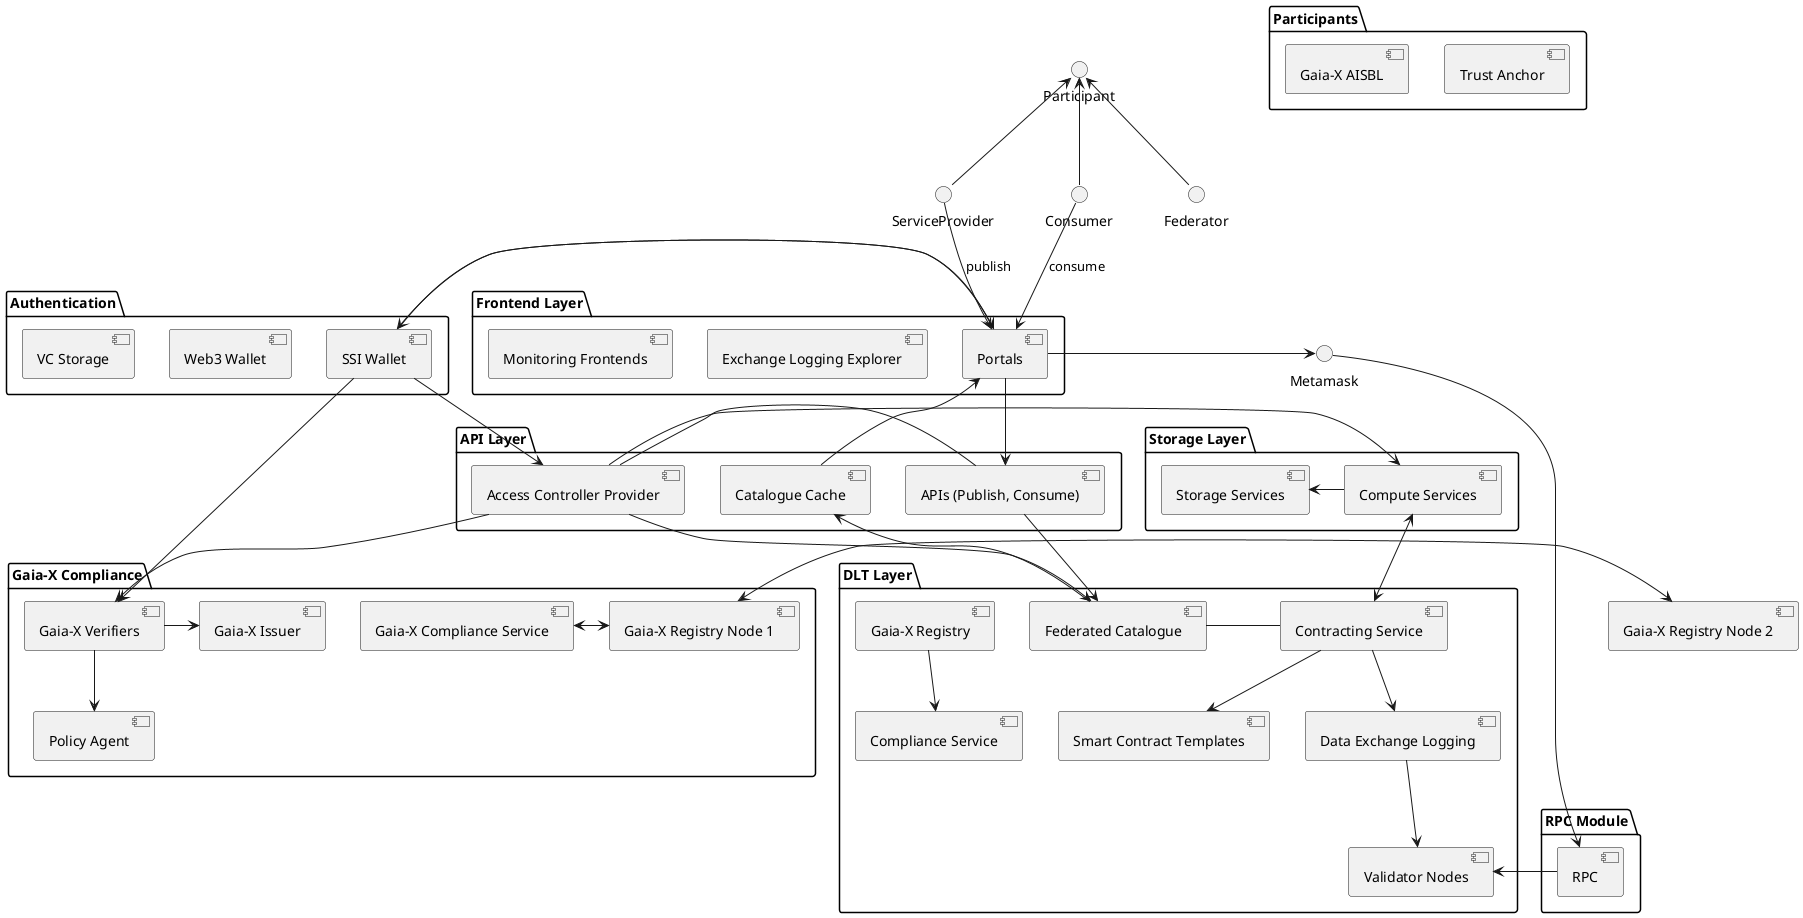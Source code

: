 @startuml
top to bottom direction

Participant <-- ServiceProvider
Participant <-- Consumer
Participant <-- Federator

package "Participants" {
  [Trust Anchor]
  [Gaia-X AISBL]
}
package "Frontend Layer" {
  [Portals]
  [Exchange Logging Explorer]
  [Monitoring Frontends]
}
package "RPC Module" {
  [RPC]
}
package "Authentication" {
  [SSI Wallet]
  [Web3 Wallet]
  [VC Storage]
}
package "API Layer" {
  [APIs (Publish, Consume)] - [Access Controller Provider]
  [Catalogue Cache]
}
package "Storage Layer" {
  [Storage Services] <- [Compute Services]

}
package "DLT Layer" {
  [Contracting Service] - [Federated Catalogue]
  [Contracting Service]-->[Data Exchange Logging]
  [Data Exchange Logging] --> [Validator Nodes]
  [Contracting Service] --> [Smart Contract Templates]
  [Gaia-X Registry] --> [Compliance Service]
  [Federated Catalogue]
}
package "Gaia-X Compliance" {
  [Gaia-X Compliance Service] <-> [Gaia-X Registry Node 1]  
  [Gaia-X Verifiers] --> [Policy Agent]
  [Gaia-X Verifiers]->[Gaia-X Issuer]
}

Consumer --> Portals : consume
ServiceProvider --> Portals: publish
Portals -> Metamask
Metamask --> RPC
[Validator Nodes] <- RPC
Portals -> [SSI Wallet]
[SSI Wallet] -> [Access Controller Provider]
[SSI Wallet] -> Portals
Portals <-- [Catalogue Cache]
Portals --> [APIs (Publish, Consume)]
[APIs (Publish, Consume)] --> [Federated Catalogue]
[Federated Catalogue] --> [Catalogue Cache]
[Access Controller Provider]->[Compute Services]
[Access Controller Provider]-->[Federated Catalogue]
[Access Controller Provider] --> [Gaia-X Verifiers]
[SSI Wallet] --> [Gaia-X Verifiers]
[Gaia-X Registry Node 1] <-> [Gaia-X Registry Node 2]
[Compute Services] <--> [Contracting Service]

@enduml